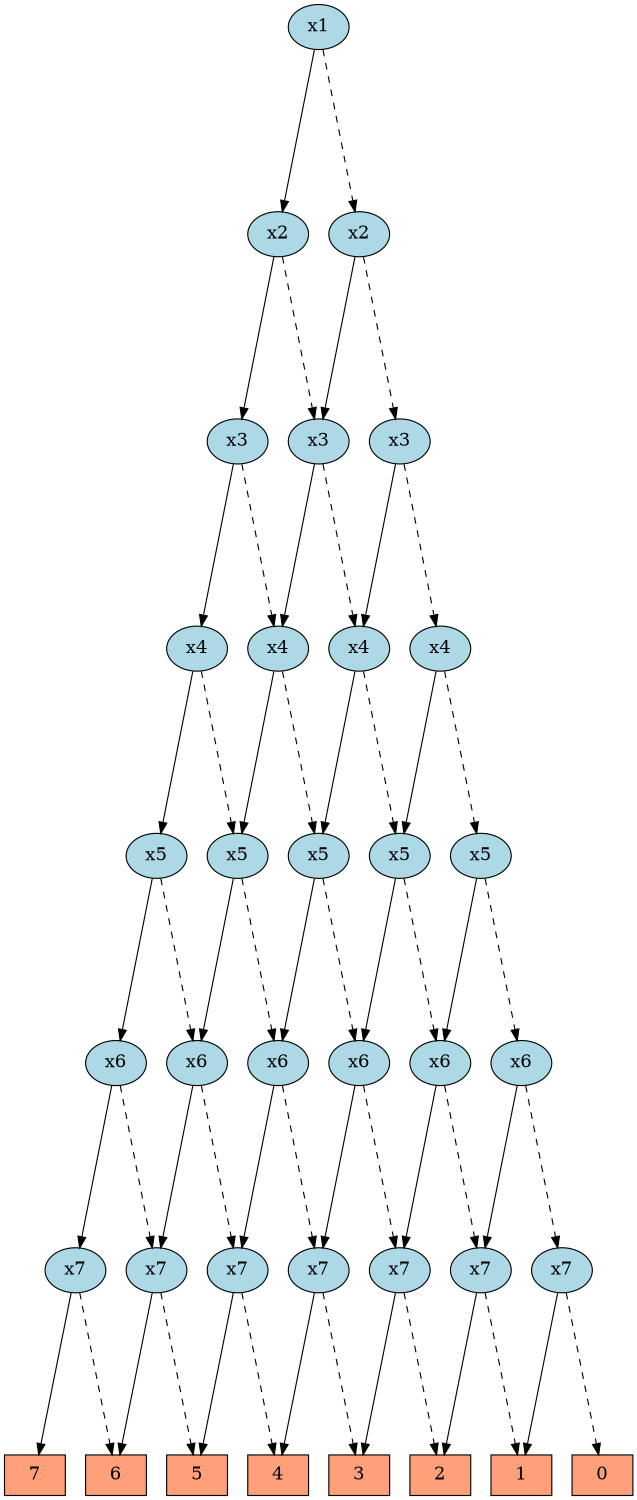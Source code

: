 digraph G {
	graph [fontname=Helvetica, fontsize=16, ratio=auto, size="7.5,10", ranksep="2.00"];
	node [label="\N", fontsize=16];
	graph [bb="0,0,558,1324"];
	"#91" [label=x1, fillcolor=lightblue, color=black, shape=ellipse, style=filled, pos="279,1304", width="0.75", height="0.56"];
	"#73" [label=x7, fillcolor=lightblue, color=black, shape=ellipse, style=filled, pos="207,200", width="0.75", height="0.56"];
	"#90" [label=x2, fillcolor=lightblue, color=black, shape=ellipse, style=filled, pos="243,1120", width="0.75", height="0.56"];
	"#72" [label=x4, fillcolor=lightblue, color=black, shape=ellipse, style=filled, pos="387,752", width="0.75", height="0.56"];
	"#10" [label=3, fillcolor=lightsalmon, color=black, shape=box, style=filled, pos="315,18", width="0.75", height="0.50"];
	"#71" [label=x5, fillcolor=lightblue, color=black, shape=ellipse, style=filled, pos="351,568", width="0.75", height="0.56"];
	"#35" [label=5, fillcolor=lightsalmon, color=black, shape=box, style=filled, pos="171,18", width="0.75", height="0.50"];
	"#70" [label=x6, fillcolor=lightblue, color=black, shape=ellipse, style=filled, pos="315,384", width="0.75", height="0.56"];
	"#87" [label=x5, fillcolor=lightblue, color=black, shape=ellipse, style=filled, pos="135,568", width="0.75", height="0.56"];
	"#69" [label=x7, fillcolor=lightblue, color=black, shape=ellipse, style=filled, pos="279,200", width="0.75", height="0.56"];
	"#88" [label=x4, fillcolor=lightblue, color=black, shape=ellipse, style=filled, pos="171,752", width="0.75", height="0.56"];
	"#85" [label=x7, fillcolor=lightblue, color=black, shape=ellipse, style=filled, pos="63,200", width="0.75", height="0.56"];
	"#67" [label=x6, fillcolor=lightblue, color=black, shape=ellipse, style=filled, pos="387,384", width="0.75", height="0.56"];
	"#86" [label=x6, fillcolor=lightblue, color=black, shape=ellipse, style=filled, pos="99,384", width="0.75", height="0.56"];
	"#68" [label=x5, fillcolor=lightblue, color=black, shape=ellipse, style=filled, pos="423,568", width="0.75", height="0.56"];
	"#65" [label=x6, fillcolor=lightblue, color=black, shape=ellipse, style=filled, pos="459,384", width="0.75", height="0.56"];
	"#66" [label=x7, fillcolor=lightblue, color=black, shape=ellipse, style=filled, pos="351,200", width="0.75", height="0.56"];
	"#89" [label=x3, fillcolor=lightblue, color=black, shape=ellipse, style=filled, pos="207,936", width="0.75", height="0.56"];
	"#63" [label=x7, fillcolor=lightblue, color=black, shape=ellipse, style=filled, pos="495,200", width="0.75", height="0.56"];
	"#64" [label=x7, fillcolor=lightblue, color=black, shape=ellipse, style=filled, pos="423,200", width="0.75", height="0.56"];
	"#1" [label=1, fillcolor=lightsalmon, color=black, shape=box, style=filled, pos="459,18", width="0.75", height="0.50"];
	"#20" [label=4, fillcolor=lightsalmon, color=black, shape=box, style=filled, pos="243,18", width="0.75", height="0.50"];
	"#80" [label=x5, fillcolor=lightblue, color=black, shape=ellipse, style=filled, pos="207,568", width="0.75", height="0.56"];
	"#0" [label=0, fillcolor=lightsalmon, color=black, shape=box, style=filled, pos="531,18", width="0.75", height="0.50"];
	"#82" [label=x3, fillcolor=lightblue, color=black, shape=ellipse, style=filled, pos="279,936", width="0.75", height="0.56"];
	"#81" [label=x4, fillcolor=lightblue, color=black, shape=ellipse, style=filled, pos="243,752", width="0.75", height="0.56"];
	"#84" [label=7, fillcolor=lightsalmon, color=black, shape=box, style=filled, pos="27,18", width="0.75", height="0.50"];
	"#83" [label=x2, fillcolor=lightblue, color=black, shape=ellipse, style=filled, pos="315,1120", width="0.75", height="0.56"];
	"#56" [label=6, fillcolor=lightsalmon, color=black, shape=box, style=filled, pos="99,18", width="0.75", height="0.50"];
	"#74" [label=x6, fillcolor=lightblue, color=black, shape=ellipse, style=filled, pos="243,384", width="0.75", height="0.56"];
	"#75" [label=x5, fillcolor=lightblue, color=black, shape=ellipse, style=filled, pos="279,568", width="0.75", height="0.56"];
	"#76" [label=x4, fillcolor=lightblue, color=black, shape=ellipse, style=filled, pos="315,752", width="0.75", height="0.56"];
	"#77" [label=x3, fillcolor=lightblue, color=black, shape=ellipse, style=filled, pos="351,936", width="0.75", height="0.56"];
	"#78" [label=x7, fillcolor=lightblue, color=black, shape=ellipse, style=filled, pos="135,200", width="0.75", height="0.56"];
	"#79" [label=x6, fillcolor=lightblue, color=black, shape=ellipse, style=filled, pos="171,384", width="0.75", height="0.56"];
	"#4" [label=2, fillcolor=lightsalmon, color=black, shape=box, style=filled, pos="387,18", width="0.75", height="0.50"];
	"#91" -> "#90" [color=black, style=solid, pos="e,247,1140 275,1284 269,1251 256,1187 249,1150"];
	"#91" -> "#83" [color=black, style=dashed, pos="e,311,1140 283,1284 289,1251 302,1187 309,1150"];
	"#73" -> "#20" [color=black, style=dashed, pos="e,239,36 211,180 217,148 230,83 237,46"];
	"#73" -> "#35" [color=black, style=solid, pos="e,175,36 203,180 197,148 184,83 177,46"];
	"#90" -> "#82" [color=black, style=dashed, pos="e,275,956 247,1100 253,1067 266,1003 273,966"];
	"#90" -> "#89" [color=black, style=solid, pos="e,211,956 239,1100 233,1067 220,1003 213,966"];
	"#72" -> "#71" [color=black, style=solid, pos="e,355,588 383,732 377,699 364,635 357,598"];
	"#72" -> "#68" [color=black, style=dashed, pos="e,419,588 391,732 397,699 410,635 417,598"];
	"#71" -> "#70" [color=black, style=solid, pos="e,319,404 347,548 341,515 328,451 321,414"];
	"#71" -> "#67" [color=black, style=dashed, pos="e,383,404 355,548 361,515 374,451 381,414"];
	"#70" -> "#69" [color=black, style=solid, pos="e,283,220 311,364 305,331 292,267 285,230"];
	"#70" -> "#66" [color=black, style=dashed, pos="e,347,220 319,364 325,331 338,267 345,230"];
	"#87" -> "#86" [color=black, style=solid, pos="e,103,404 131,548 125,515 112,451 105,414"];
	"#87" -> "#79" [color=black, style=dashed, pos="e,167,404 139,548 145,515 158,451 165,414"];
	"#69" -> "#20" [color=black, style=solid, pos="e,247,36 275,180 269,148 256,83 249,46"];
	"#69" -> "#10" [color=black, style=dashed, pos="e,311,36 283,180 289,148 302,83 309,46"];
	"#88" -> "#80" [color=black, style=dashed, pos="e,203,588 175,732 181,699 194,635 201,598"];
	"#88" -> "#87" [color=black, style=solid, pos="e,139,588 167,732 161,699 148,635 141,598"];
	"#85" -> "#84" [color=black, style=solid, pos="e,31,36 59,180 53,148 40,83 33,46"];
	"#85" -> "#56" [color=black, style=dashed, pos="e,95,36 67,180 73,148 86,83 93,46"];
	"#67" -> "#66" [color=black, style=solid, pos="e,355,220 383,364 377,331 364,267 357,230"];
	"#67" -> "#64" [color=black, style=dashed, pos="e,419,220 391,364 397,331 410,267 417,230"];
	"#86" -> "#85" [color=black, style=solid, pos="e,67,220 95,364 89,331 76,267 69,230"];
	"#86" -> "#78" [color=black, style=dashed, pos="e,131,220 103,364 109,331 122,267 129,230"];
	"#68" -> "#67" [color=black, style=solid, pos="e,391,404 419,548 413,515 400,451 393,414"];
	"#68" -> "#65" [color=black, style=dashed, pos="e,455,404 427,548 433,515 446,451 453,414"];
	"#65" -> "#63" [color=black, style=dashed, pos="e,491,220 463,364 469,331 482,267 489,230"];
	"#65" -> "#64" [color=black, style=solid, pos="e,427,220 455,364 449,331 436,267 429,230"];
	"#66" -> "#10" [color=black, style=solid, pos="e,319,36 347,180 341,148 328,83 321,46"];
	"#66" -> "#4" [color=black, style=dashed, pos="e,383,36 355,180 361,148 374,83 381,46"];
	"#89" -> "#81" [color=black, style=dashed, pos="e,239,772 211,916 217,883 230,819 237,782"];
	"#89" -> "#88" [color=black, style=solid, pos="e,175,772 203,916 197,883 184,819 177,782"];
	"#63" -> "#1" [color=black, style=solid, pos="e,463,36 491,180 485,148 472,83 465,46"];
	"#63" -> "#0" [color=black, style=dashed, pos="e,527,36 499,180 505,148 518,83 525,46"];
	"#64" -> "#1" [color=black, style=dashed, pos="e,455,36 427,180 433,148 446,83 453,46"];
	"#64" -> "#4" [color=black, style=solid, pos="e,391,36 419,180 413,148 400,83 393,46"];
	"#80" -> "#74" [color=black, style=dashed, pos="e,239,404 211,548 217,515 230,451 237,414"];
	"#80" -> "#79" [color=black, style=solid, pos="e,175,404 203,548 197,515 184,451 177,414"];
	"#82" -> "#81" [color=black, style=solid, pos="e,247,772 275,916 269,883 256,819 249,782"];
	"#82" -> "#76" [color=black, style=dashed, pos="e,311,772 283,916 289,883 302,819 309,782"];
	"#81" -> "#80" [color=black, style=solid, pos="e,211,588 239,732 233,699 220,635 213,598"];
	"#81" -> "#75" [color=black, style=dashed, pos="e,275,588 247,732 253,699 266,635 273,598"];
	"#83" -> "#82" [color=black, style=solid, pos="e,283,956 311,1100 305,1067 292,1003 285,966"];
	"#83" -> "#77" [color=black, style=dashed, pos="e,347,956 319,1100 325,1067 338,1003 345,966"];
	"#74" -> "#73" [color=black, style=solid, pos="e,211,220 239,364 233,331 220,267 213,230"];
	"#74" -> "#69" [color=black, style=dashed, pos="e,275,220 247,364 253,331 266,267 273,230"];
	"#75" -> "#70" [color=black, style=dashed, pos="e,311,404 283,548 289,515 302,451 309,414"];
	"#75" -> "#74" [color=black, style=solid, pos="e,247,404 275,548 269,515 256,451 249,414"];
	"#76" -> "#71" [color=black, style=dashed, pos="e,347,588 319,732 325,699 338,635 345,598"];
	"#76" -> "#75" [color=black, style=solid, pos="e,283,588 311,732 305,699 292,635 285,598"];
	"#77" -> "#72" [color=black, style=dashed, pos="e,383,772 355,916 361,883 374,819 381,782"];
	"#77" -> "#76" [color=black, style=solid, pos="e,319,772 347,916 341,883 328,819 321,782"];
	"#78" -> "#35" [color=black, style=dashed, pos="e,167,36 139,180 145,148 158,83 165,46"];
	"#78" -> "#56" [color=black, style=solid, pos="e,103,36 131,180 125,148 112,83 105,46"];
	"#79" -> "#73" [color=black, style=dashed, pos="e,203,220 175,364 181,331 194,267 201,230"];
	"#79" -> "#78" [color=black, style=solid, pos="e,139,220 167,364 161,331 148,267 141,230"];
}
